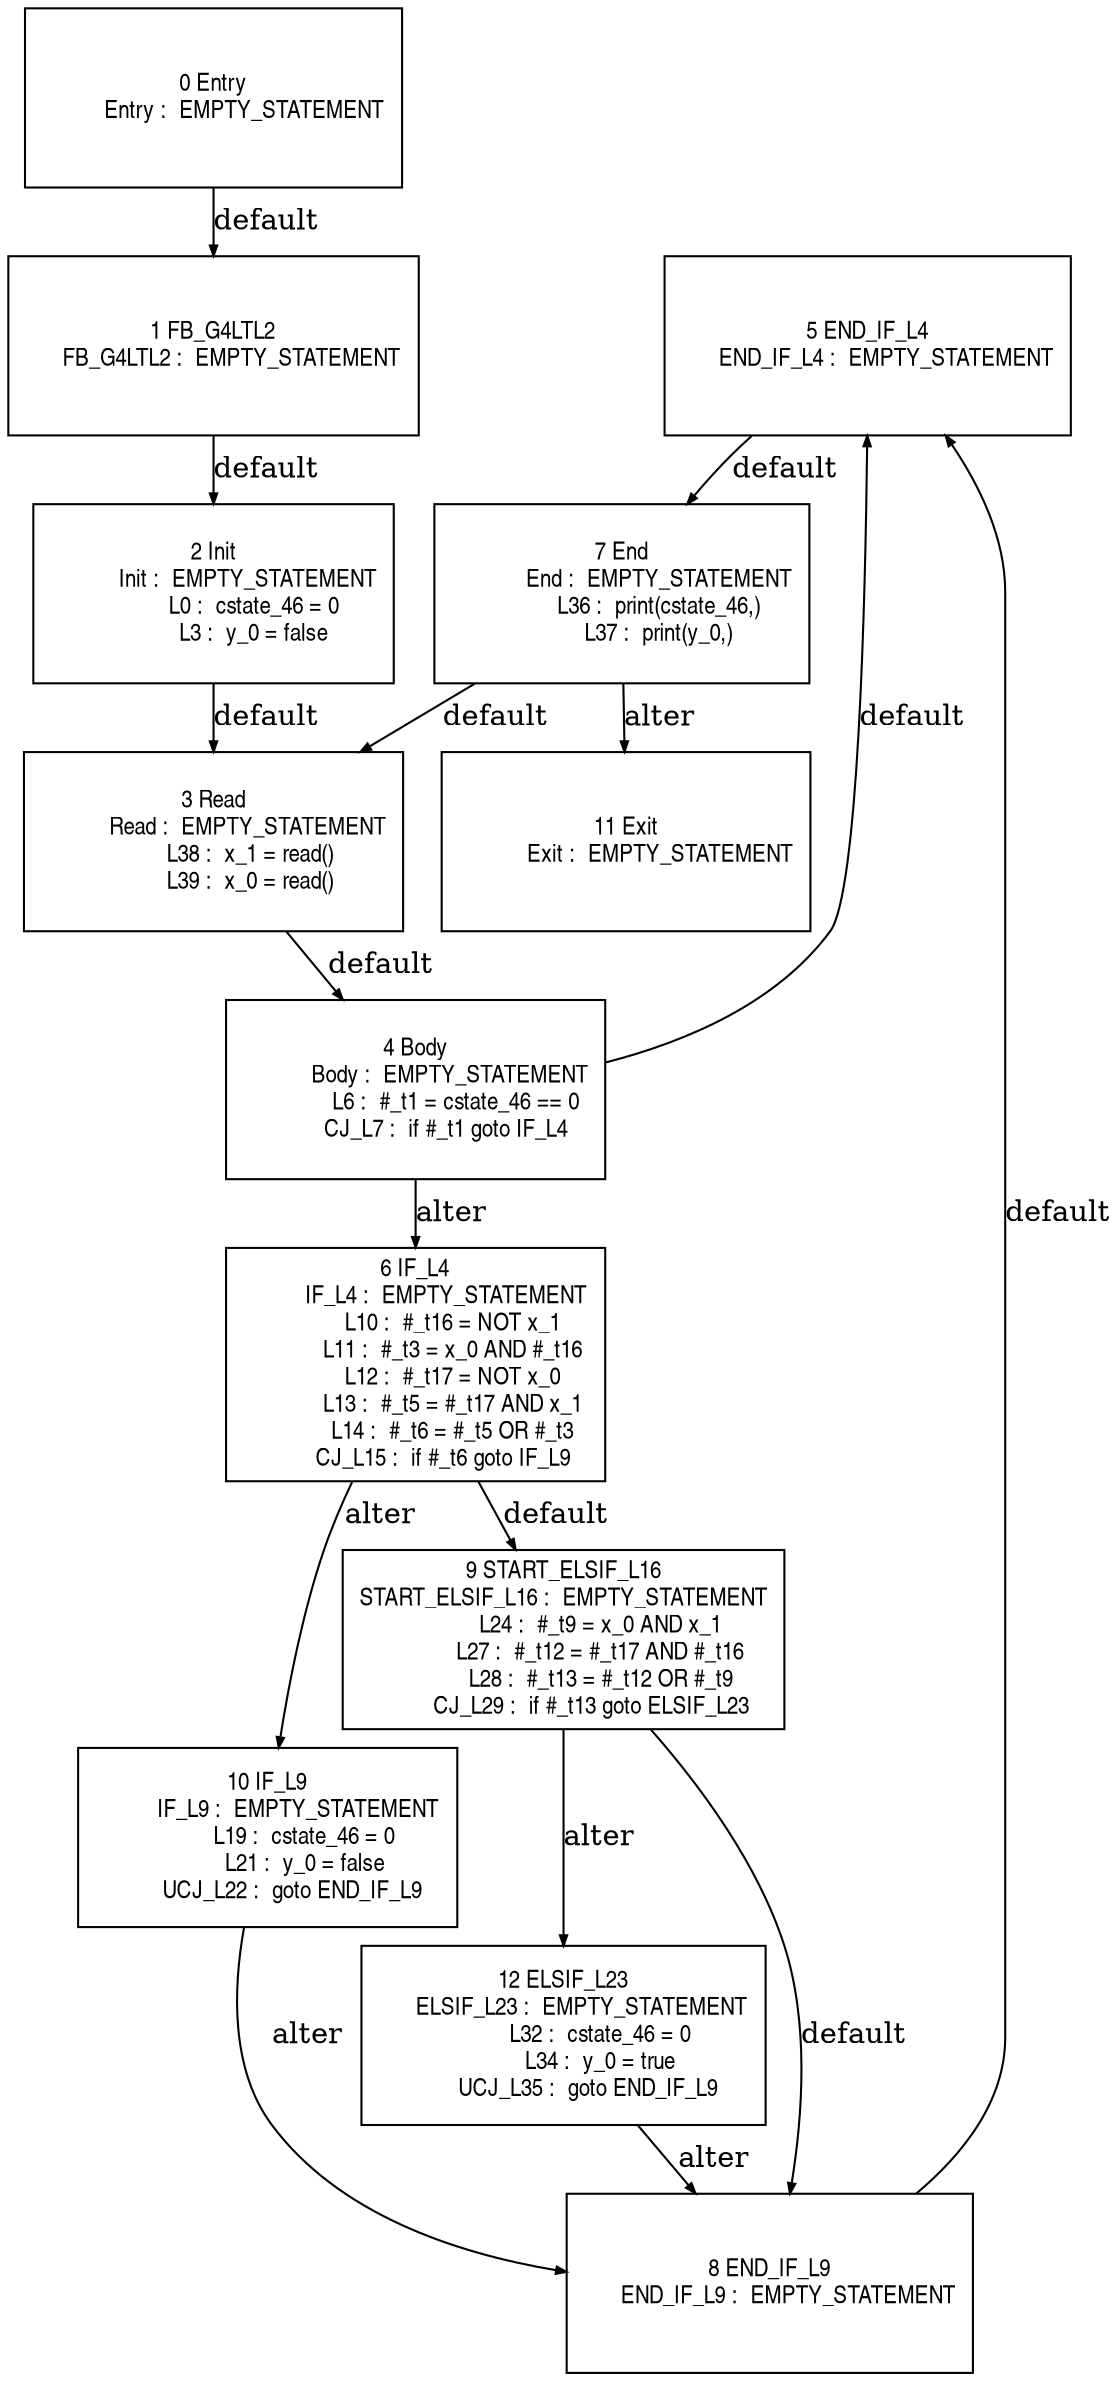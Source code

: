 digraph G {
  ranksep=.25;
  edge [arrowsize=.5]
  node [shape=rectangle, fontname="ArialNarrow",
        fontsize=12,  height=1.2];
  "5 END_IF_L4
      END_IF_L4 :  EMPTY_STATEMENT
"; "11 Exit
           Exit :  EMPTY_STATEMENT
"; "12 ELSIF_L23
      ELSIF_L23 :  EMPTY_STATEMENT
            L32 :  cstate_46 = 0
            L34 :  y_0 = true
        UCJ_L35 :  goto END_IF_L9
"; "10 IF_L9
          IF_L9 :  EMPTY_STATEMENT
            L19 :  cstate_46 = 0
            L21 :  y_0 = false
        UCJ_L22 :  goto END_IF_L9
"; "7 End
            End :  EMPTY_STATEMENT
            L36 :  print(cstate_46,)
            L37 :  print(y_0,)
"; "2 Init
           Init :  EMPTY_STATEMENT
             L0 :  cstate_46 = 0
             L3 :  y_0 = false
"; "6 IF_L4
          IF_L4 :  EMPTY_STATEMENT
            L10 :  #_t16 = NOT x_1
            L11 :  #_t3 = x_0 AND #_t16
            L12 :  #_t17 = NOT x_0
            L13 :  #_t5 = #_t17 AND x_1
            L14 :  #_t6 = #_t5 OR #_t3
         CJ_L15 :  if #_t6 goto IF_L9
"; "4 Body
           Body :  EMPTY_STATEMENT
             L6 :  #_t1 = cstate_46 == 0
          CJ_L7 :  if #_t1 goto IF_L4
"; "0 Entry
          Entry :  EMPTY_STATEMENT
"; "9 START_ELSIF_L16
START_ELSIF_L16 :  EMPTY_STATEMENT
            L24 :  #_t9 = x_0 AND x_1
            L27 :  #_t12 = #_t17 AND #_t16
            L28 :  #_t13 = #_t12 OR #_t9
         CJ_L29 :  if #_t13 goto ELSIF_L23
"; "3 Read
           Read :  EMPTY_STATEMENT
            L38 :  x_1 = read()
            L39 :  x_0 = read()
"; "1 FB_G4LTL2
      FB_G4LTL2 :  EMPTY_STATEMENT
"; "8 END_IF_L9
      END_IF_L9 :  EMPTY_STATEMENT
"; 
  "1 FB_G4LTL2
      FB_G4LTL2 :  EMPTY_STATEMENT
" -> "2 Init
           Init :  EMPTY_STATEMENT
             L0 :  cstate_46 = 0
             L3 :  y_0 = false
"  [label="default"];
  "2 Init
           Init :  EMPTY_STATEMENT
             L0 :  cstate_46 = 0
             L3 :  y_0 = false
" -> "3 Read
           Read :  EMPTY_STATEMENT
            L38 :  x_1 = read()
            L39 :  x_0 = read()
"  [label="default"];
  "4 Body
           Body :  EMPTY_STATEMENT
             L6 :  #_t1 = cstate_46 == 0
          CJ_L7 :  if #_t1 goto IF_L4
" -> "5 END_IF_L4
      END_IF_L4 :  EMPTY_STATEMENT
"  [label="default"];
  "4 Body
           Body :  EMPTY_STATEMENT
             L6 :  #_t1 = cstate_46 == 0
          CJ_L7 :  if #_t1 goto IF_L4
" -> "6 IF_L4
          IF_L4 :  EMPTY_STATEMENT
            L10 :  #_t16 = NOT x_1
            L11 :  #_t3 = x_0 AND #_t16
            L12 :  #_t17 = NOT x_0
            L13 :  #_t5 = #_t17 AND x_1
            L14 :  #_t6 = #_t5 OR #_t3
         CJ_L15 :  if #_t6 goto IF_L9
"  [label="alter"];
  "6 IF_L4
          IF_L4 :  EMPTY_STATEMENT
            L10 :  #_t16 = NOT x_1
            L11 :  #_t3 = x_0 AND #_t16
            L12 :  #_t17 = NOT x_0
            L13 :  #_t5 = #_t17 AND x_1
            L14 :  #_t6 = #_t5 OR #_t3
         CJ_L15 :  if #_t6 goto IF_L9
" -> "9 START_ELSIF_L16
START_ELSIF_L16 :  EMPTY_STATEMENT
            L24 :  #_t9 = x_0 AND x_1
            L27 :  #_t12 = #_t17 AND #_t16
            L28 :  #_t13 = #_t12 OR #_t9
         CJ_L29 :  if #_t13 goto ELSIF_L23
"  [label="default"];
  "6 IF_L4
          IF_L4 :  EMPTY_STATEMENT
            L10 :  #_t16 = NOT x_1
            L11 :  #_t3 = x_0 AND #_t16
            L12 :  #_t17 = NOT x_0
            L13 :  #_t5 = #_t17 AND x_1
            L14 :  #_t6 = #_t5 OR #_t3
         CJ_L15 :  if #_t6 goto IF_L9
" -> "10 IF_L9
          IF_L9 :  EMPTY_STATEMENT
            L19 :  cstate_46 = 0
            L21 :  y_0 = false
        UCJ_L22 :  goto END_IF_L9
"  [label="alter"];
  "10 IF_L9
          IF_L9 :  EMPTY_STATEMENT
            L19 :  cstate_46 = 0
            L21 :  y_0 = false
        UCJ_L22 :  goto END_IF_L9
" -> "8 END_IF_L9
      END_IF_L9 :  EMPTY_STATEMENT
"  [label="alter"];
  "9 START_ELSIF_L16
START_ELSIF_L16 :  EMPTY_STATEMENT
            L24 :  #_t9 = x_0 AND x_1
            L27 :  #_t12 = #_t17 AND #_t16
            L28 :  #_t13 = #_t12 OR #_t9
         CJ_L29 :  if #_t13 goto ELSIF_L23
" -> "8 END_IF_L9
      END_IF_L9 :  EMPTY_STATEMENT
"  [label="default"];
  "9 START_ELSIF_L16
START_ELSIF_L16 :  EMPTY_STATEMENT
            L24 :  #_t9 = x_0 AND x_1
            L27 :  #_t12 = #_t17 AND #_t16
            L28 :  #_t13 = #_t12 OR #_t9
         CJ_L29 :  if #_t13 goto ELSIF_L23
" -> "12 ELSIF_L23
      ELSIF_L23 :  EMPTY_STATEMENT
            L32 :  cstate_46 = 0
            L34 :  y_0 = true
        UCJ_L35 :  goto END_IF_L9
"  [label="alter"];
  "12 ELSIF_L23
      ELSIF_L23 :  EMPTY_STATEMENT
            L32 :  cstate_46 = 0
            L34 :  y_0 = true
        UCJ_L35 :  goto END_IF_L9
" -> "8 END_IF_L9
      END_IF_L9 :  EMPTY_STATEMENT
"  [label="alter"];
  "8 END_IF_L9
      END_IF_L9 :  EMPTY_STATEMENT
" -> "5 END_IF_L4
      END_IF_L4 :  EMPTY_STATEMENT
"  [label="default"];
  "5 END_IF_L4
      END_IF_L4 :  EMPTY_STATEMENT
" -> "7 End
            End :  EMPTY_STATEMENT
            L36 :  print(cstate_46,)
            L37 :  print(y_0,)
"  [label="default"];
  "0 Entry
          Entry :  EMPTY_STATEMENT
" -> "1 FB_G4LTL2
      FB_G4LTL2 :  EMPTY_STATEMENT
"  [label="default"];
  "7 End
            End :  EMPTY_STATEMENT
            L36 :  print(cstate_46,)
            L37 :  print(y_0,)
" -> "3 Read
           Read :  EMPTY_STATEMENT
            L38 :  x_1 = read()
            L39 :  x_0 = read()
"  [label="default"];
  "7 End
            End :  EMPTY_STATEMENT
            L36 :  print(cstate_46,)
            L37 :  print(y_0,)
" -> "11 Exit
           Exit :  EMPTY_STATEMENT
"  [label="alter"];
  "3 Read
           Read :  EMPTY_STATEMENT
            L38 :  x_1 = read()
            L39 :  x_0 = read()
" -> "4 Body
           Body :  EMPTY_STATEMENT
             L6 :  #_t1 = cstate_46 == 0
          CJ_L7 :  if #_t1 goto IF_L4
"  [label="default"];
}
